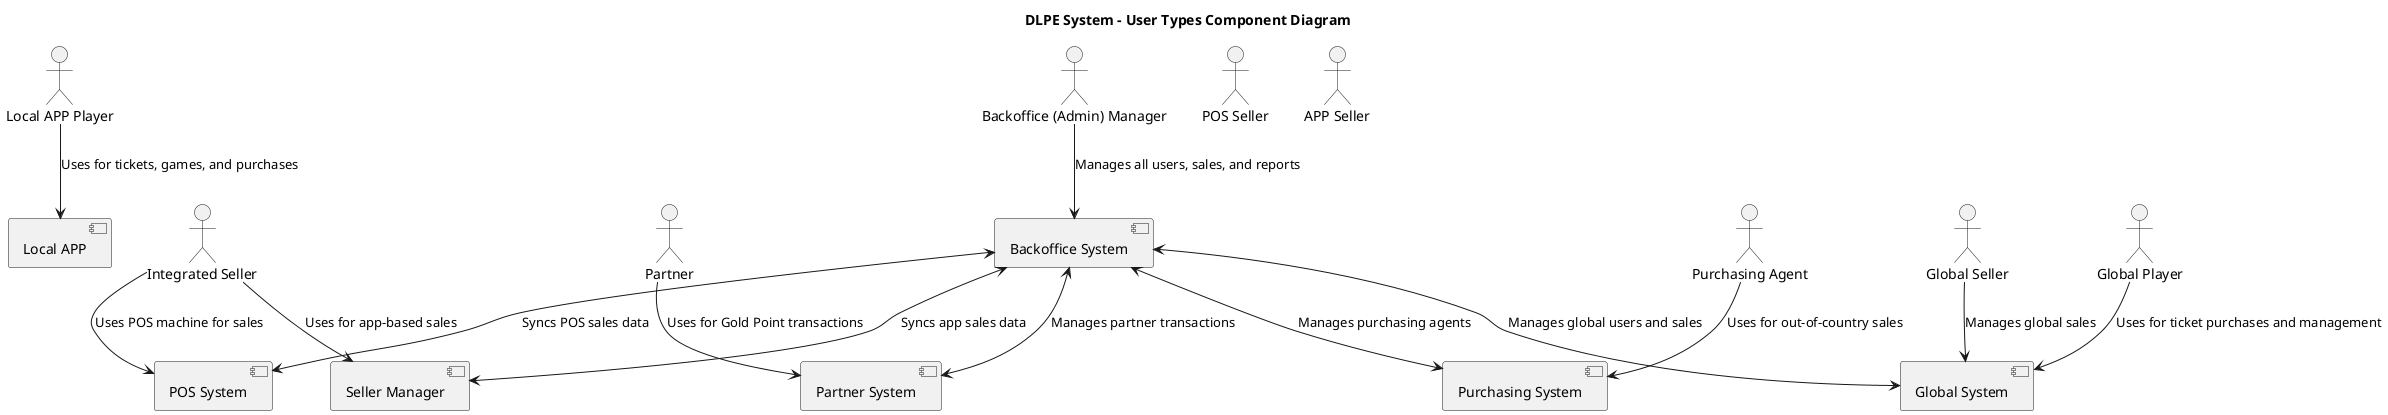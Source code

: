 @startuml
title DLPE System - User Types Component Diagram

' Define components for the system
component "Local APP" as LocalAPP
component "Backoffice System" as Backoffice
component "POS System" as POSSystem
component "Seller Manager" as SellerManager
component "Partner System" as PartnerSystem
component "Purchasing System" as PurchasingSystem
component "Global System" as GlobalSystem

' Define actors (user types)
actor "Local APP Player" as LocalAPPPlayer
actor "Backoffice (Admin) Manager" as BackofficeManager
actor "POS Seller" as POSSeller
actor "APP Seller" as APPSeller
actor "Purchasing Agent" as PurchasingAgent
actor "Integrated Seller" as IntegratedSeller
actor "Partner" as Partner
actor "Global Player" as GlobalPlayer
actor "Global Seller" as GlobalSeller

' Relationships between actors and components
LocalAPPPlayer --> LocalAPP : Uses for tickets, games, and purchases
IntegratedSeller --> POSSystem : Uses POS machine for sales
IntegratedSeller --> SellerManager : Uses for app-based sales
PurchasingAgent --> PurchasingSystem : Uses for out-of-country sales
BackofficeManager --> Backoffice : Manages all users, sales, and reports
Partner --> PartnerSystem : Uses for Gold Point transactions
GlobalPlayer --> GlobalSystem : Uses for ticket purchases and management
GlobalSeller --> GlobalSystem : Manages global sales

' Components interact with Backoffice system
Backoffice <--> POSSystem : Syncs POS sales data
Backoffice <--> SellerManager : Syncs app sales data
Backoffice <--> PartnerSystem : Manages partner transactions
Backoffice <--> PurchasingSystem : Manages purchasing agents
Backoffice <--> GlobalSystem : Manages global users and sales

@enduml
